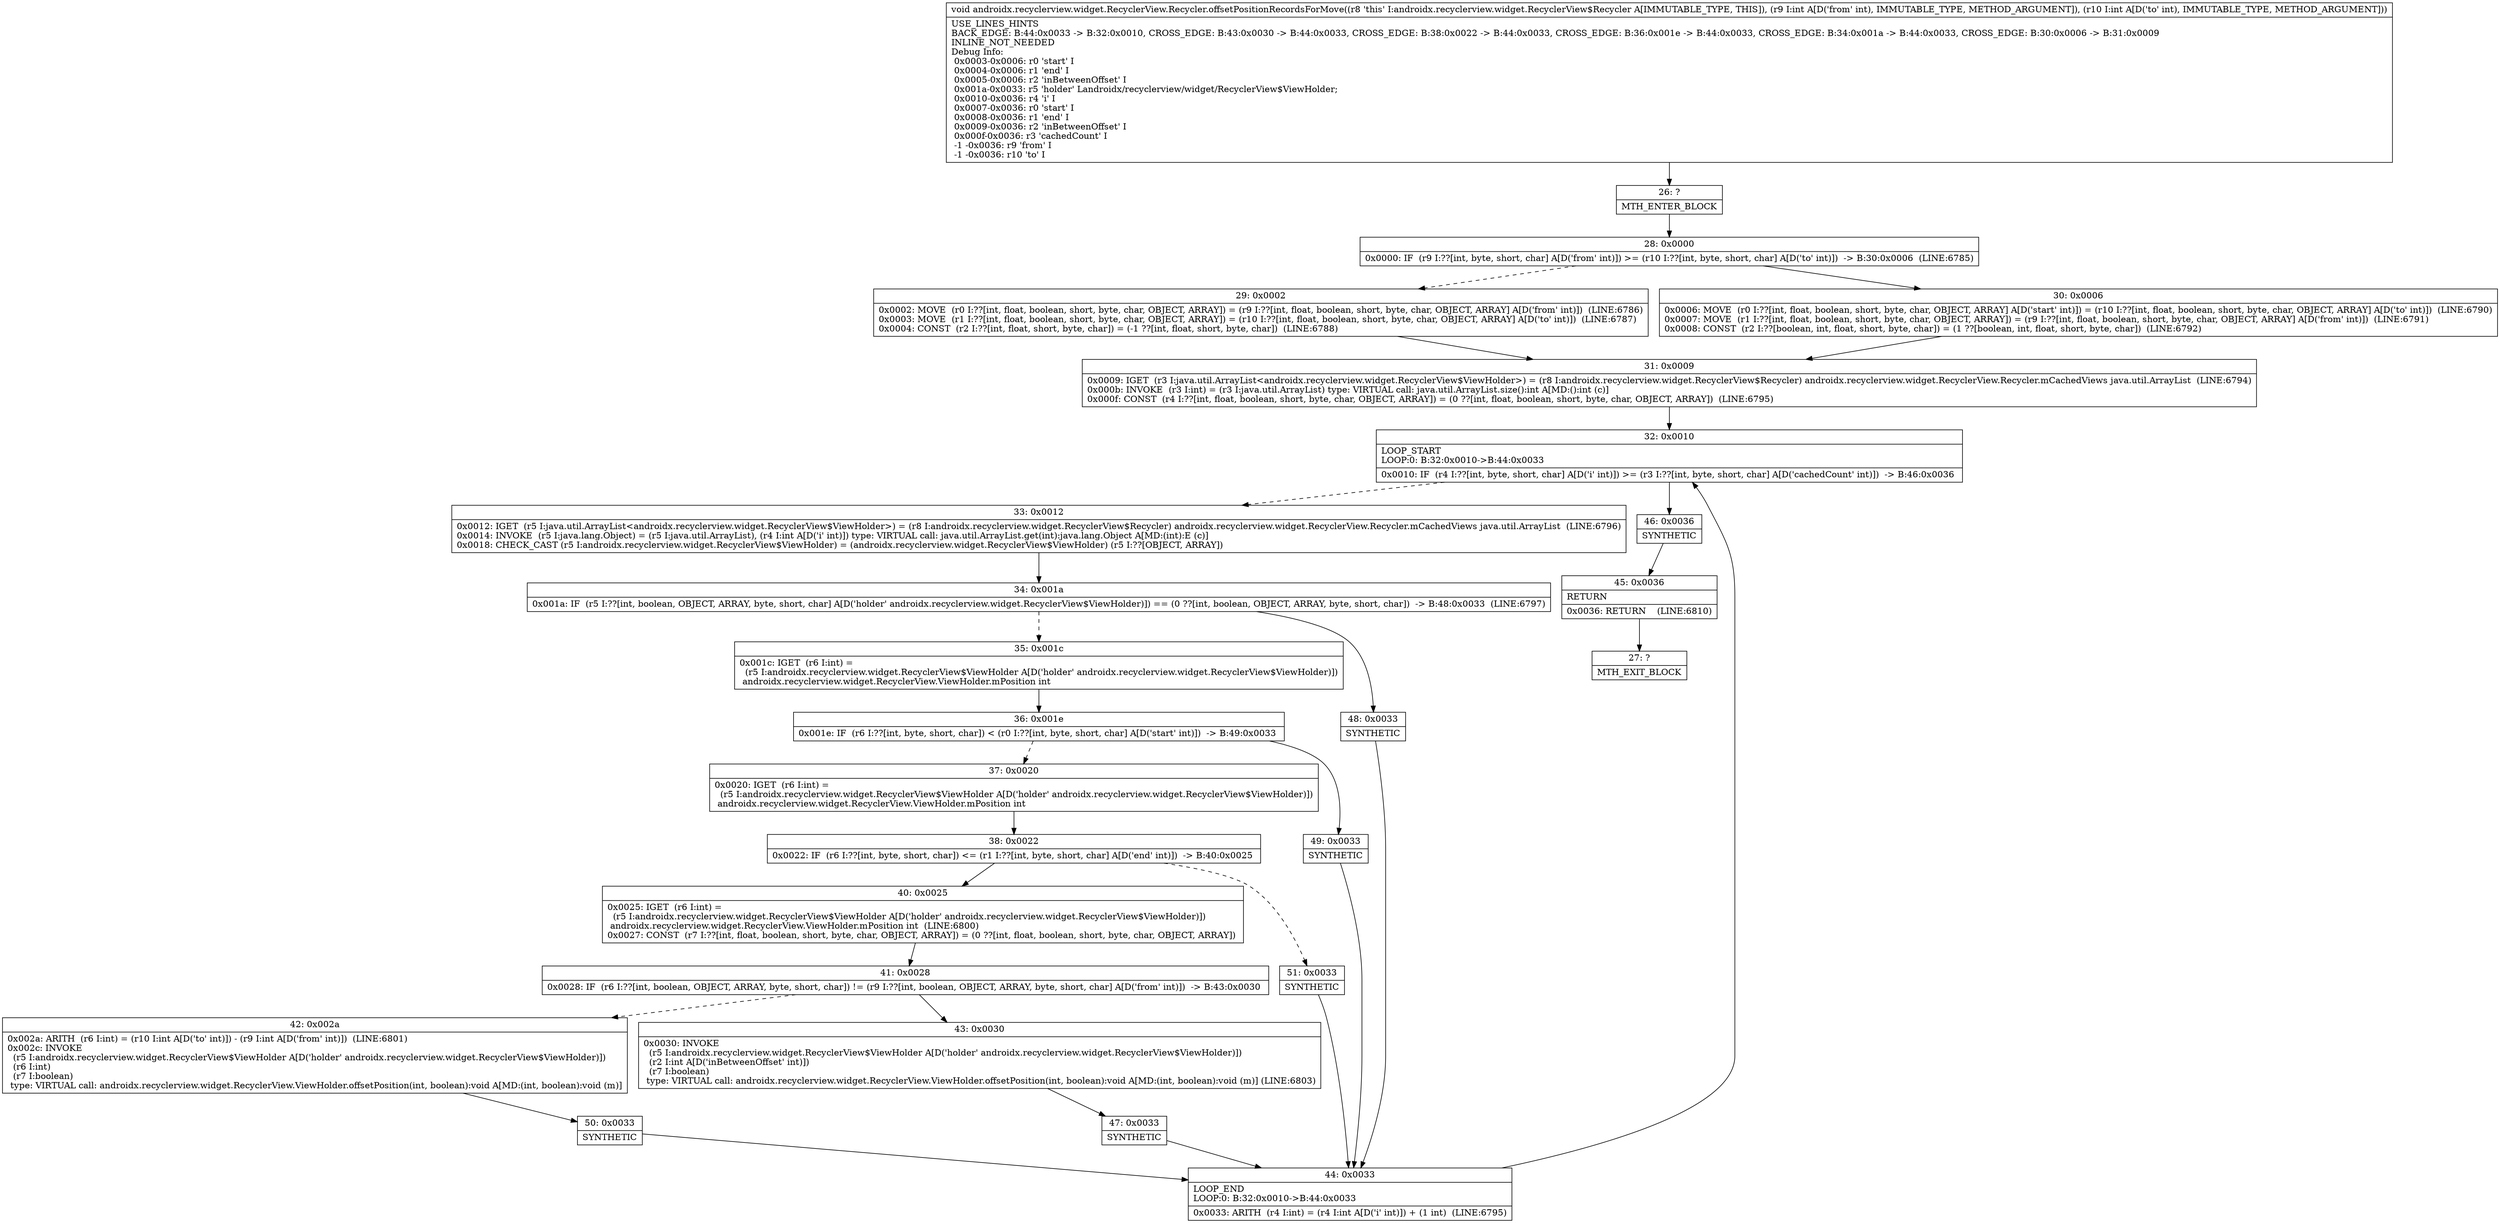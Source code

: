 digraph "CFG forandroidx.recyclerview.widget.RecyclerView.Recycler.offsetPositionRecordsForMove(II)V" {
Node_26 [shape=record,label="{26\:\ ?|MTH_ENTER_BLOCK\l}"];
Node_28 [shape=record,label="{28\:\ 0x0000|0x0000: IF  (r9 I:??[int, byte, short, char] A[D('from' int)]) \>= (r10 I:??[int, byte, short, char] A[D('to' int)])  \-\> B:30:0x0006  (LINE:6785)\l}"];
Node_29 [shape=record,label="{29\:\ 0x0002|0x0002: MOVE  (r0 I:??[int, float, boolean, short, byte, char, OBJECT, ARRAY]) = (r9 I:??[int, float, boolean, short, byte, char, OBJECT, ARRAY] A[D('from' int)])  (LINE:6786)\l0x0003: MOVE  (r1 I:??[int, float, boolean, short, byte, char, OBJECT, ARRAY]) = (r10 I:??[int, float, boolean, short, byte, char, OBJECT, ARRAY] A[D('to' int)])  (LINE:6787)\l0x0004: CONST  (r2 I:??[int, float, short, byte, char]) = (\-1 ??[int, float, short, byte, char])  (LINE:6788)\l}"];
Node_31 [shape=record,label="{31\:\ 0x0009|0x0009: IGET  (r3 I:java.util.ArrayList\<androidx.recyclerview.widget.RecyclerView$ViewHolder\>) = (r8 I:androidx.recyclerview.widget.RecyclerView$Recycler) androidx.recyclerview.widget.RecyclerView.Recycler.mCachedViews java.util.ArrayList  (LINE:6794)\l0x000b: INVOKE  (r3 I:int) = (r3 I:java.util.ArrayList) type: VIRTUAL call: java.util.ArrayList.size():int A[MD:():int (c)]\l0x000f: CONST  (r4 I:??[int, float, boolean, short, byte, char, OBJECT, ARRAY]) = (0 ??[int, float, boolean, short, byte, char, OBJECT, ARRAY])  (LINE:6795)\l}"];
Node_32 [shape=record,label="{32\:\ 0x0010|LOOP_START\lLOOP:0: B:32:0x0010\-\>B:44:0x0033\l|0x0010: IF  (r4 I:??[int, byte, short, char] A[D('i' int)]) \>= (r3 I:??[int, byte, short, char] A[D('cachedCount' int)])  \-\> B:46:0x0036 \l}"];
Node_33 [shape=record,label="{33\:\ 0x0012|0x0012: IGET  (r5 I:java.util.ArrayList\<androidx.recyclerview.widget.RecyclerView$ViewHolder\>) = (r8 I:androidx.recyclerview.widget.RecyclerView$Recycler) androidx.recyclerview.widget.RecyclerView.Recycler.mCachedViews java.util.ArrayList  (LINE:6796)\l0x0014: INVOKE  (r5 I:java.lang.Object) = (r5 I:java.util.ArrayList), (r4 I:int A[D('i' int)]) type: VIRTUAL call: java.util.ArrayList.get(int):java.lang.Object A[MD:(int):E (c)]\l0x0018: CHECK_CAST (r5 I:androidx.recyclerview.widget.RecyclerView$ViewHolder) = (androidx.recyclerview.widget.RecyclerView$ViewHolder) (r5 I:??[OBJECT, ARRAY]) \l}"];
Node_34 [shape=record,label="{34\:\ 0x001a|0x001a: IF  (r5 I:??[int, boolean, OBJECT, ARRAY, byte, short, char] A[D('holder' androidx.recyclerview.widget.RecyclerView$ViewHolder)]) == (0 ??[int, boolean, OBJECT, ARRAY, byte, short, char])  \-\> B:48:0x0033  (LINE:6797)\l}"];
Node_35 [shape=record,label="{35\:\ 0x001c|0x001c: IGET  (r6 I:int) = \l  (r5 I:androidx.recyclerview.widget.RecyclerView$ViewHolder A[D('holder' androidx.recyclerview.widget.RecyclerView$ViewHolder)])\l androidx.recyclerview.widget.RecyclerView.ViewHolder.mPosition int \l}"];
Node_36 [shape=record,label="{36\:\ 0x001e|0x001e: IF  (r6 I:??[int, byte, short, char]) \< (r0 I:??[int, byte, short, char] A[D('start' int)])  \-\> B:49:0x0033 \l}"];
Node_37 [shape=record,label="{37\:\ 0x0020|0x0020: IGET  (r6 I:int) = \l  (r5 I:androidx.recyclerview.widget.RecyclerView$ViewHolder A[D('holder' androidx.recyclerview.widget.RecyclerView$ViewHolder)])\l androidx.recyclerview.widget.RecyclerView.ViewHolder.mPosition int \l}"];
Node_38 [shape=record,label="{38\:\ 0x0022|0x0022: IF  (r6 I:??[int, byte, short, char]) \<= (r1 I:??[int, byte, short, char] A[D('end' int)])  \-\> B:40:0x0025 \l}"];
Node_40 [shape=record,label="{40\:\ 0x0025|0x0025: IGET  (r6 I:int) = \l  (r5 I:androidx.recyclerview.widget.RecyclerView$ViewHolder A[D('holder' androidx.recyclerview.widget.RecyclerView$ViewHolder)])\l androidx.recyclerview.widget.RecyclerView.ViewHolder.mPosition int  (LINE:6800)\l0x0027: CONST  (r7 I:??[int, float, boolean, short, byte, char, OBJECT, ARRAY]) = (0 ??[int, float, boolean, short, byte, char, OBJECT, ARRAY]) \l}"];
Node_41 [shape=record,label="{41\:\ 0x0028|0x0028: IF  (r6 I:??[int, boolean, OBJECT, ARRAY, byte, short, char]) != (r9 I:??[int, boolean, OBJECT, ARRAY, byte, short, char] A[D('from' int)])  \-\> B:43:0x0030 \l}"];
Node_42 [shape=record,label="{42\:\ 0x002a|0x002a: ARITH  (r6 I:int) = (r10 I:int A[D('to' int)]) \- (r9 I:int A[D('from' int)])  (LINE:6801)\l0x002c: INVOKE  \l  (r5 I:androidx.recyclerview.widget.RecyclerView$ViewHolder A[D('holder' androidx.recyclerview.widget.RecyclerView$ViewHolder)])\l  (r6 I:int)\l  (r7 I:boolean)\l type: VIRTUAL call: androidx.recyclerview.widget.RecyclerView.ViewHolder.offsetPosition(int, boolean):void A[MD:(int, boolean):void (m)]\l}"];
Node_50 [shape=record,label="{50\:\ 0x0033|SYNTHETIC\l}"];
Node_44 [shape=record,label="{44\:\ 0x0033|LOOP_END\lLOOP:0: B:32:0x0010\-\>B:44:0x0033\l|0x0033: ARITH  (r4 I:int) = (r4 I:int A[D('i' int)]) + (1 int)  (LINE:6795)\l}"];
Node_43 [shape=record,label="{43\:\ 0x0030|0x0030: INVOKE  \l  (r5 I:androidx.recyclerview.widget.RecyclerView$ViewHolder A[D('holder' androidx.recyclerview.widget.RecyclerView$ViewHolder)])\l  (r2 I:int A[D('inBetweenOffset' int)])\l  (r7 I:boolean)\l type: VIRTUAL call: androidx.recyclerview.widget.RecyclerView.ViewHolder.offsetPosition(int, boolean):void A[MD:(int, boolean):void (m)] (LINE:6803)\l}"];
Node_47 [shape=record,label="{47\:\ 0x0033|SYNTHETIC\l}"];
Node_51 [shape=record,label="{51\:\ 0x0033|SYNTHETIC\l}"];
Node_49 [shape=record,label="{49\:\ 0x0033|SYNTHETIC\l}"];
Node_48 [shape=record,label="{48\:\ 0x0033|SYNTHETIC\l}"];
Node_46 [shape=record,label="{46\:\ 0x0036|SYNTHETIC\l}"];
Node_45 [shape=record,label="{45\:\ 0x0036|RETURN\l|0x0036: RETURN    (LINE:6810)\l}"];
Node_27 [shape=record,label="{27\:\ ?|MTH_EXIT_BLOCK\l}"];
Node_30 [shape=record,label="{30\:\ 0x0006|0x0006: MOVE  (r0 I:??[int, float, boolean, short, byte, char, OBJECT, ARRAY] A[D('start' int)]) = (r10 I:??[int, float, boolean, short, byte, char, OBJECT, ARRAY] A[D('to' int)])  (LINE:6790)\l0x0007: MOVE  (r1 I:??[int, float, boolean, short, byte, char, OBJECT, ARRAY]) = (r9 I:??[int, float, boolean, short, byte, char, OBJECT, ARRAY] A[D('from' int)])  (LINE:6791)\l0x0008: CONST  (r2 I:??[boolean, int, float, short, byte, char]) = (1 ??[boolean, int, float, short, byte, char])  (LINE:6792)\l}"];
MethodNode[shape=record,label="{void androidx.recyclerview.widget.RecyclerView.Recycler.offsetPositionRecordsForMove((r8 'this' I:androidx.recyclerview.widget.RecyclerView$Recycler A[IMMUTABLE_TYPE, THIS]), (r9 I:int A[D('from' int), IMMUTABLE_TYPE, METHOD_ARGUMENT]), (r10 I:int A[D('to' int), IMMUTABLE_TYPE, METHOD_ARGUMENT]))  | USE_LINES_HINTS\lBACK_EDGE: B:44:0x0033 \-\> B:32:0x0010, CROSS_EDGE: B:43:0x0030 \-\> B:44:0x0033, CROSS_EDGE: B:38:0x0022 \-\> B:44:0x0033, CROSS_EDGE: B:36:0x001e \-\> B:44:0x0033, CROSS_EDGE: B:34:0x001a \-\> B:44:0x0033, CROSS_EDGE: B:30:0x0006 \-\> B:31:0x0009\lINLINE_NOT_NEEDED\lDebug Info:\l  0x0003\-0x0006: r0 'start' I\l  0x0004\-0x0006: r1 'end' I\l  0x0005\-0x0006: r2 'inBetweenOffset' I\l  0x001a\-0x0033: r5 'holder' Landroidx\/recyclerview\/widget\/RecyclerView$ViewHolder;\l  0x0010\-0x0036: r4 'i' I\l  0x0007\-0x0036: r0 'start' I\l  0x0008\-0x0036: r1 'end' I\l  0x0009\-0x0036: r2 'inBetweenOffset' I\l  0x000f\-0x0036: r3 'cachedCount' I\l  \-1 \-0x0036: r9 'from' I\l  \-1 \-0x0036: r10 'to' I\l}"];
MethodNode -> Node_26;Node_26 -> Node_28;
Node_28 -> Node_29[style=dashed];
Node_28 -> Node_30;
Node_29 -> Node_31;
Node_31 -> Node_32;
Node_32 -> Node_33[style=dashed];
Node_32 -> Node_46;
Node_33 -> Node_34;
Node_34 -> Node_35[style=dashed];
Node_34 -> Node_48;
Node_35 -> Node_36;
Node_36 -> Node_37[style=dashed];
Node_36 -> Node_49;
Node_37 -> Node_38;
Node_38 -> Node_40;
Node_38 -> Node_51[style=dashed];
Node_40 -> Node_41;
Node_41 -> Node_42[style=dashed];
Node_41 -> Node_43;
Node_42 -> Node_50;
Node_50 -> Node_44;
Node_44 -> Node_32;
Node_43 -> Node_47;
Node_47 -> Node_44;
Node_51 -> Node_44;
Node_49 -> Node_44;
Node_48 -> Node_44;
Node_46 -> Node_45;
Node_45 -> Node_27;
Node_30 -> Node_31;
}

